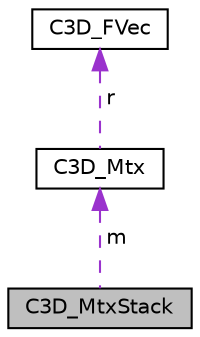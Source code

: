 digraph "C3D_MtxStack"
{
  edge [fontname="Helvetica",fontsize="10",labelfontname="Helvetica",labelfontsize="10"];
  node [fontname="Helvetica",fontsize="10",shape=record];
  Node1 [label="C3D_MtxStack",height=0.2,width=0.4,color="black", fillcolor="grey75", style="filled", fontcolor="black"];
  Node2 -> Node1 [dir="back",color="darkorchid3",fontsize="10",style="dashed",label=" m" ,fontname="Helvetica"];
  Node2 [label="C3D_Mtx",height=0.2,width=0.4,color="black", fillcolor="white", style="filled",URL="$unionC3D__Mtx.html",tooltip="Row-major 4x4 matrix. "];
  Node3 -> Node2 [dir="back",color="darkorchid3",fontsize="10",style="dashed",label=" r" ,fontname="Helvetica"];
  Node3 [label="C3D_FVec",height=0.2,width=0.4,color="black", fillcolor="white", style="filled",URL="$unionC3D__FVec.html",tooltip="Float vector. "];
}
